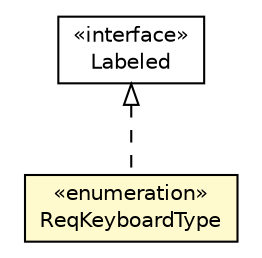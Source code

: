 #!/usr/local/bin/dot
#
# Class diagram 
# Generated by UMLGraph version 5.1 (http://www.umlgraph.org/)
#

digraph G {
	edge [fontname="Helvetica",fontsize=10,labelfontname="Helvetica",labelfontsize=10];
	node [fontname="Helvetica",fontsize=10,shape=plaintext];
	nodesep=0.25;
	ranksep=0.5;
	// org.androidtransfuse.model.manifest.ReqKeyboardType
	c22340 [label=<<table title="org.androidtransfuse.model.manifest.ReqKeyboardType" border="0" cellborder="1" cellspacing="0" cellpadding="2" port="p" bgcolor="lemonChiffon" href="./ReqKeyboardType.html">
		<tr><td><table border="0" cellspacing="0" cellpadding="1">
<tr><td align="center" balign="center"> &#171;enumeration&#187; </td></tr>
<tr><td align="center" balign="center"> ReqKeyboardType </td></tr>
		</table></td></tr>
		</table>>, fontname="Helvetica", fontcolor="black", fontsize=10.0];
	//org.androidtransfuse.model.manifest.ReqKeyboardType implements org.androidtransfuse.annotations.Labeled
	c22690:p -> c22340:p [dir=back,arrowtail=empty,style=dashed];
	// org.androidtransfuse.annotations.Labeled
	c22690 [label=<<table title="org.androidtransfuse.annotations.Labeled" border="0" cellborder="1" cellspacing="0" cellpadding="2" port="p" href="http://java.sun.com/j2se/1.4.2/docs/api/org/androidtransfuse/annotations/Labeled.html">
		<tr><td><table border="0" cellspacing="0" cellpadding="1">
<tr><td align="center" balign="center"> &#171;interface&#187; </td></tr>
<tr><td align="center" balign="center"> Labeled </td></tr>
		</table></td></tr>
		</table>>, fontname="Helvetica", fontcolor="black", fontsize=10.0];
}

